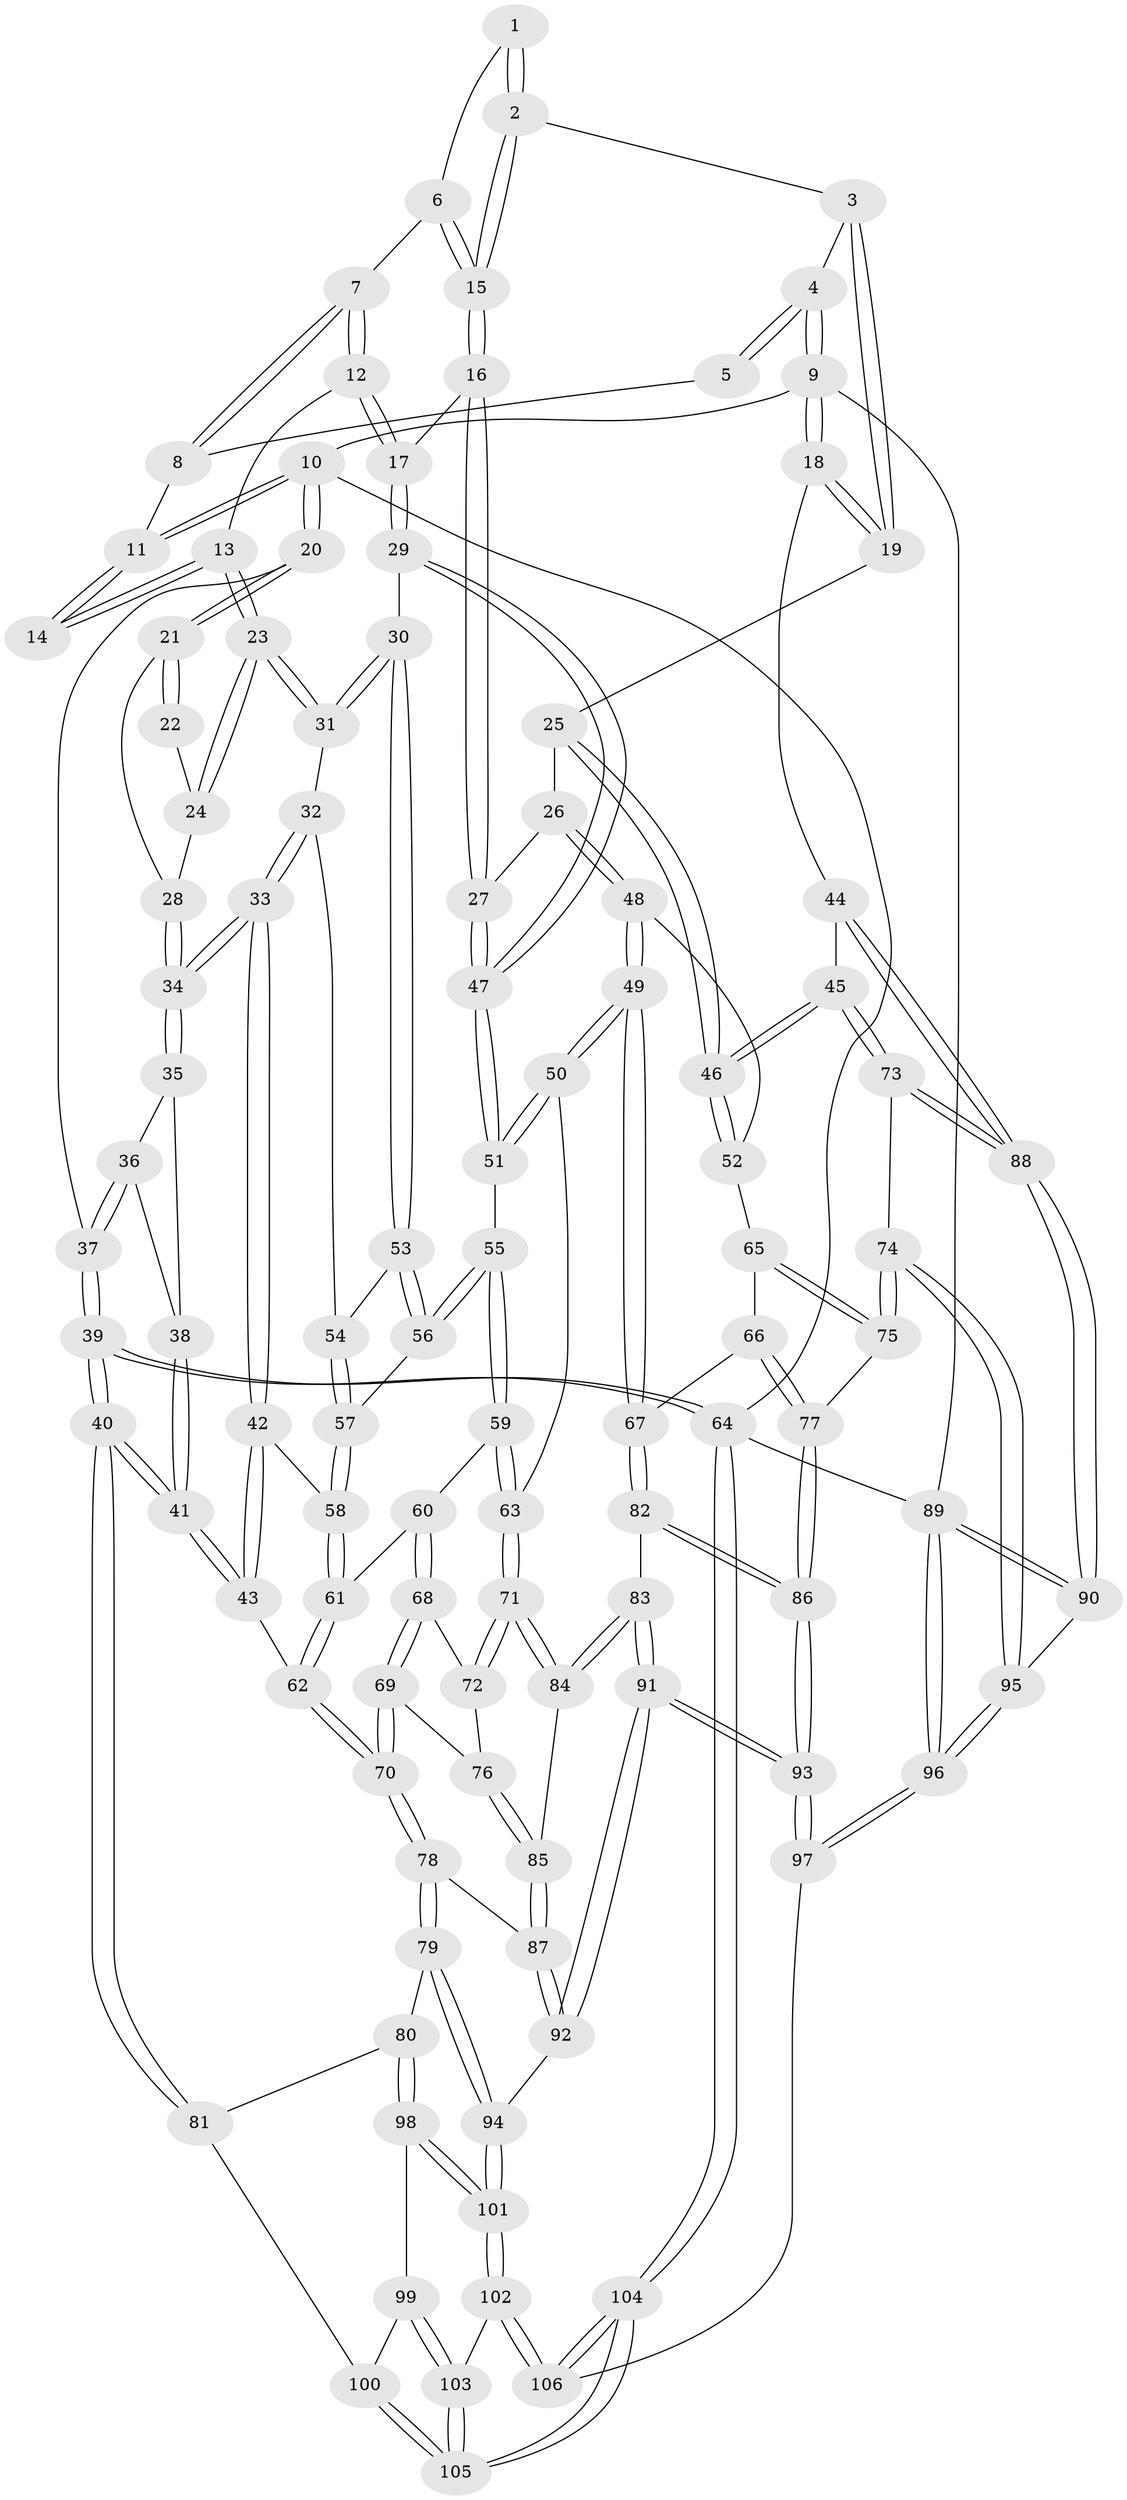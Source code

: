 // coarse degree distribution, {4: 0.7209302325581395, 3: 0.18604651162790697, 5: 0.023255813953488372, 7: 0.023255813953488372, 2: 0.046511627906976744}
// Generated by graph-tools (version 1.1) at 2025/38/03/04/25 23:38:23]
// undirected, 106 vertices, 262 edges
graph export_dot {
  node [color=gray90,style=filled];
  1 [pos="+0.5557118239803771+0.013192060457447072"];
  2 [pos="+0.7111646896589832+0.06856263395209494"];
  3 [pos="+0.7950292568727232+0"];
  4 [pos="+0.9473328251211464+0"];
  5 [pos="+0.47234385529449907+0"];
  6 [pos="+0.5399747822674422+0.08083408324374615"];
  7 [pos="+0.4929233483106083+0.08020780965221744"];
  8 [pos="+0.3397027379819771+0"];
  9 [pos="+1+0"];
  10 [pos="+0+0"];
  11 [pos="+0.3085078147847304+0"];
  12 [pos="+0.40672243954764753+0.20013156269926888"];
  13 [pos="+0.3912849943643286+0.19682371698504814"];
  14 [pos="+0.27827486311487776+0.029304729613291967"];
  15 [pos="+0.6358817619310703+0.16248205563439663"];
  16 [pos="+0.6110084969572693+0.2609658890710156"];
  17 [pos="+0.49028345359030345+0.25374527364251587"];
  18 [pos="+1+0.31889577316120854"];
  19 [pos="+0.8636383911270802+0.22865827966352423"];
  20 [pos="+0+0.007562209828895987"];
  21 [pos="+0+0.10354473770521135"];
  22 [pos="+0.24343935321985882+0.06068883767706859"];
  23 [pos="+0.2754998193758777+0.3082643522598053"];
  24 [pos="+0.17464485071783342+0.18527189357729237"];
  25 [pos="+0.7649739869107752+0.30482346945331185"];
  26 [pos="+0.6899467729161418+0.30976915340044936"];
  27 [pos="+0.6151645274374655+0.2665826751464423"];
  28 [pos="+0.06983200428096271+0.21971474359406273"];
  29 [pos="+0.43628552420755795+0.369144522337081"];
  30 [pos="+0.40289603275762054+0.4014320983656015"];
  31 [pos="+0.26577445127948635+0.344924296129628"];
  32 [pos="+0.2552819729314948+0.35539327455452613"];
  33 [pos="+0.16138869770755102+0.41779664505477226"];
  34 [pos="+0.09770165179584668+0.31731399651134756"];
  35 [pos="+0.053715189086461716+0.3293798301760295"];
  36 [pos="+0.023712840122659347+0.3351842081443935"];
  37 [pos="+0+0.32429277100612514"];
  38 [pos="+0.008742661635978867+0.37372443414031087"];
  39 [pos="+0+0.6479585751984774"];
  40 [pos="+0+0.6418272903987219"];
  41 [pos="+0+0.6387586029130633"];
  42 [pos="+0.15302141252036205+0.43967602662339034"];
  43 [pos="+0.09035109785264103+0.5259956781471985"];
  44 [pos="+1+0.4530719116146244"];
  45 [pos="+0.9739681347695898+0.5092553137953547"];
  46 [pos="+0.9238704063202817+0.5055258688621136"];
  47 [pos="+0.5470393665921509+0.43803867586710044"];
  48 [pos="+0.7012929710734322+0.4903813818501429"];
  49 [pos="+0.6041563302901549+0.568581663143449"];
  50 [pos="+0.5988542181182709+0.5664273048109602"];
  51 [pos="+0.5421514540741128+0.517690510458841"];
  52 [pos="+0.8714074455543099+0.5221700832670574"];
  53 [pos="+0.4062213136376544+0.42291523763737837"];
  54 [pos="+0.33559053964945046+0.4787235818546645"];
  55 [pos="+0.46486304783085924+0.5141118389395761"];
  56 [pos="+0.44371358694985863+0.484103713074108"];
  57 [pos="+0.33308021264390747+0.49011774601439034"];
  58 [pos="+0.3223895212347649+0.5212847050602051"];
  59 [pos="+0.3891124652148218+0.5752462660113637"];
  60 [pos="+0.3819632940682042+0.578294372507486"];
  61 [pos="+0.3262106138682985+0.5304030598599977"];
  62 [pos="+0.21318570623903704+0.6043236894407171"];
  63 [pos="+0.4830171723516872+0.6509780207093162"];
  64 [pos="+0+1"];
  65 [pos="+0.8092854337780417+0.6059339950507079"];
  66 [pos="+0.7159956795585003+0.637302126929053"];
  67 [pos="+0.6050702874371978+0.5706975224482282"];
  68 [pos="+0.3770580338223435+0.5896298456280613"];
  69 [pos="+0.32792172193229074+0.6495842801284072"];
  70 [pos="+0.2767760426840084+0.6827595860715849"];
  71 [pos="+0.45992665481172373+0.7034712932252025"];
  72 [pos="+0.41923909029498474+0.6565453095562923"];
  73 [pos="+0.9015966469021958+0.7561805708832685"];
  74 [pos="+0.8621534663027371+0.7898194354299871"];
  75 [pos="+0.814311873752012+0.7781814436297556"];
  76 [pos="+0.3844529005636434+0.6848535363976708"];
  77 [pos="+0.7533713249673591+0.7839903569036543"];
  78 [pos="+0.2690652433848166+0.743538140106411"];
  79 [pos="+0.24718475691095032+0.7717293568447825"];
  80 [pos="+0.18464487262806167+0.8001496645102703"];
  81 [pos="+0.17043353753142634+0.7973294067147582"];
  82 [pos="+0.5991773387549877+0.6928491325574937"];
  83 [pos="+0.504661422207856+0.7569542908600041"];
  84 [pos="+0.4591607252382711+0.7170653292476015"];
  85 [pos="+0.4302817729721603+0.7239216158984592"];
  86 [pos="+0.701556259575411+0.8117319104037448"];
  87 [pos="+0.37378736831414544+0.7645524789377991"];
  88 [pos="+1+0.7839813909698784"];
  89 [pos="+1+1"];
  90 [pos="+1+0.9709969748784407"];
  91 [pos="+0.5131182841161976+0.9084684528583693"];
  92 [pos="+0.4390023498948515+0.8949536750040502"];
  93 [pos="+0.6002670654657389+0.9823918949192867"];
  94 [pos="+0.3571752072066409+0.9117861279720806"];
  95 [pos="+0.9000018815751101+0.884837859515648"];
  96 [pos="+0.7253673617708819+1"];
  97 [pos="+0.6634351191576067+1"];
  98 [pos="+0.19115384587582948+0.8436387443944231"];
  99 [pos="+0.17944626313443263+0.9019992289423326"];
  100 [pos="+0.08792028067501201+0.9170760466440141"];
  101 [pos="+0.30281265472244817+0.9708932003878222"];
  102 [pos="+0.29128744175257715+0.997318595633497"];
  103 [pos="+0.17389644364392476+0.9439230838075099"];
  104 [pos="+0+1"];
  105 [pos="+0+1"];
  106 [pos="+0.28413238360810833+1"];
  1 -- 2;
  1 -- 2;
  1 -- 6;
  2 -- 3;
  2 -- 15;
  2 -- 15;
  3 -- 4;
  3 -- 19;
  3 -- 19;
  4 -- 5;
  4 -- 5;
  4 -- 9;
  4 -- 9;
  5 -- 8;
  6 -- 7;
  6 -- 15;
  6 -- 15;
  7 -- 8;
  7 -- 8;
  7 -- 12;
  7 -- 12;
  8 -- 11;
  9 -- 10;
  9 -- 18;
  9 -- 18;
  9 -- 89;
  10 -- 11;
  10 -- 11;
  10 -- 20;
  10 -- 20;
  10 -- 64;
  11 -- 14;
  11 -- 14;
  12 -- 13;
  12 -- 17;
  12 -- 17;
  13 -- 14;
  13 -- 14;
  13 -- 23;
  13 -- 23;
  15 -- 16;
  15 -- 16;
  16 -- 17;
  16 -- 27;
  16 -- 27;
  17 -- 29;
  17 -- 29;
  18 -- 19;
  18 -- 19;
  18 -- 44;
  19 -- 25;
  20 -- 21;
  20 -- 21;
  20 -- 37;
  21 -- 22;
  21 -- 22;
  21 -- 28;
  22 -- 24;
  23 -- 24;
  23 -- 24;
  23 -- 31;
  23 -- 31;
  24 -- 28;
  25 -- 26;
  25 -- 46;
  25 -- 46;
  26 -- 27;
  26 -- 48;
  26 -- 48;
  27 -- 47;
  27 -- 47;
  28 -- 34;
  28 -- 34;
  29 -- 30;
  29 -- 47;
  29 -- 47;
  30 -- 31;
  30 -- 31;
  30 -- 53;
  30 -- 53;
  31 -- 32;
  32 -- 33;
  32 -- 33;
  32 -- 54;
  33 -- 34;
  33 -- 34;
  33 -- 42;
  33 -- 42;
  34 -- 35;
  34 -- 35;
  35 -- 36;
  35 -- 38;
  36 -- 37;
  36 -- 37;
  36 -- 38;
  37 -- 39;
  37 -- 39;
  38 -- 41;
  38 -- 41;
  39 -- 40;
  39 -- 40;
  39 -- 64;
  39 -- 64;
  40 -- 41;
  40 -- 41;
  40 -- 81;
  40 -- 81;
  41 -- 43;
  41 -- 43;
  42 -- 43;
  42 -- 43;
  42 -- 58;
  43 -- 62;
  44 -- 45;
  44 -- 88;
  44 -- 88;
  45 -- 46;
  45 -- 46;
  45 -- 73;
  45 -- 73;
  46 -- 52;
  46 -- 52;
  47 -- 51;
  47 -- 51;
  48 -- 49;
  48 -- 49;
  48 -- 52;
  49 -- 50;
  49 -- 50;
  49 -- 67;
  49 -- 67;
  50 -- 51;
  50 -- 51;
  50 -- 63;
  51 -- 55;
  52 -- 65;
  53 -- 54;
  53 -- 56;
  53 -- 56;
  54 -- 57;
  54 -- 57;
  55 -- 56;
  55 -- 56;
  55 -- 59;
  55 -- 59;
  56 -- 57;
  57 -- 58;
  57 -- 58;
  58 -- 61;
  58 -- 61;
  59 -- 60;
  59 -- 63;
  59 -- 63;
  60 -- 61;
  60 -- 68;
  60 -- 68;
  61 -- 62;
  61 -- 62;
  62 -- 70;
  62 -- 70;
  63 -- 71;
  63 -- 71;
  64 -- 104;
  64 -- 104;
  64 -- 89;
  65 -- 66;
  65 -- 75;
  65 -- 75;
  66 -- 67;
  66 -- 77;
  66 -- 77;
  67 -- 82;
  67 -- 82;
  68 -- 69;
  68 -- 69;
  68 -- 72;
  69 -- 70;
  69 -- 70;
  69 -- 76;
  70 -- 78;
  70 -- 78;
  71 -- 72;
  71 -- 72;
  71 -- 84;
  71 -- 84;
  72 -- 76;
  73 -- 74;
  73 -- 88;
  73 -- 88;
  74 -- 75;
  74 -- 75;
  74 -- 95;
  74 -- 95;
  75 -- 77;
  76 -- 85;
  76 -- 85;
  77 -- 86;
  77 -- 86;
  78 -- 79;
  78 -- 79;
  78 -- 87;
  79 -- 80;
  79 -- 94;
  79 -- 94;
  80 -- 81;
  80 -- 98;
  80 -- 98;
  81 -- 100;
  82 -- 83;
  82 -- 86;
  82 -- 86;
  83 -- 84;
  83 -- 84;
  83 -- 91;
  83 -- 91;
  84 -- 85;
  85 -- 87;
  85 -- 87;
  86 -- 93;
  86 -- 93;
  87 -- 92;
  87 -- 92;
  88 -- 90;
  88 -- 90;
  89 -- 90;
  89 -- 90;
  89 -- 96;
  89 -- 96;
  90 -- 95;
  91 -- 92;
  91 -- 92;
  91 -- 93;
  91 -- 93;
  92 -- 94;
  93 -- 97;
  93 -- 97;
  94 -- 101;
  94 -- 101;
  95 -- 96;
  95 -- 96;
  96 -- 97;
  96 -- 97;
  97 -- 106;
  98 -- 99;
  98 -- 101;
  98 -- 101;
  99 -- 100;
  99 -- 103;
  99 -- 103;
  100 -- 105;
  100 -- 105;
  101 -- 102;
  101 -- 102;
  102 -- 103;
  102 -- 106;
  102 -- 106;
  103 -- 105;
  103 -- 105;
  104 -- 105;
  104 -- 105;
  104 -- 106;
  104 -- 106;
}
